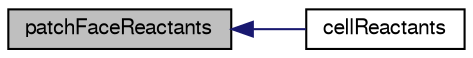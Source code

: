 digraph "patchFaceReactants"
{
  bgcolor="transparent";
  edge [fontname="FreeSans",fontsize="10",labelfontname="FreeSans",labelfontsize="10"];
  node [fontname="FreeSans",fontsize="10",shape=record];
  rankdir="LR";
  Node36 [label="patchFaceReactants",height=0.2,width=0.4,color="black", fillcolor="grey75", style="filled", fontcolor="black"];
  Node36 -> Node37 [dir="back",color="midnightblue",fontsize="10",style="solid",fontname="FreeSans"];
  Node37 [label="cellReactants",height=0.2,width=0.4,color="black",URL="$a30134.html#ad9d6cb8ed9a292541a34c914d0b05e63"];
}
